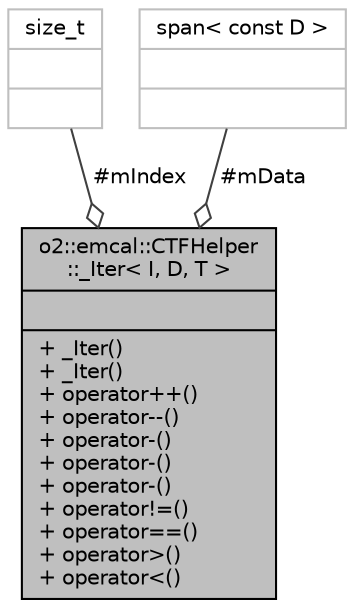 digraph "o2::emcal::CTFHelper::_Iter&lt; I, D, T &gt;"
{
 // INTERACTIVE_SVG=YES
  bgcolor="transparent";
  edge [fontname="Helvetica",fontsize="10",labelfontname="Helvetica",labelfontsize="10"];
  node [fontname="Helvetica",fontsize="10",shape=record];
  Node15 [label="{o2::emcal::CTFHelper\l::_Iter\< I, D, T \>\n||+ _Iter()\l+ _Iter()\l+ operator++()\l+ operator--()\l+ operator-()\l+ operator-()\l+ operator-()\l+ operator!=()\l+ operator==()\l+ operator\>()\l+ operator\<()\l}",height=0.2,width=0.4,color="black", fillcolor="grey75", style="filled", fontcolor="black"];
  Node16 -> Node15 [color="grey25",fontsize="10",style="solid",label=" #mIndex" ,arrowhead="odiamond",fontname="Helvetica"];
  Node16 [label="{size_t\n||}",height=0.2,width=0.4,color="grey75"];
  Node17 -> Node15 [color="grey25",fontsize="10",style="solid",label=" #mData" ,arrowhead="odiamond",fontname="Helvetica"];
  Node17 [label="{span\< const D \>\n||}",height=0.2,width=0.4,color="grey75"];
}
